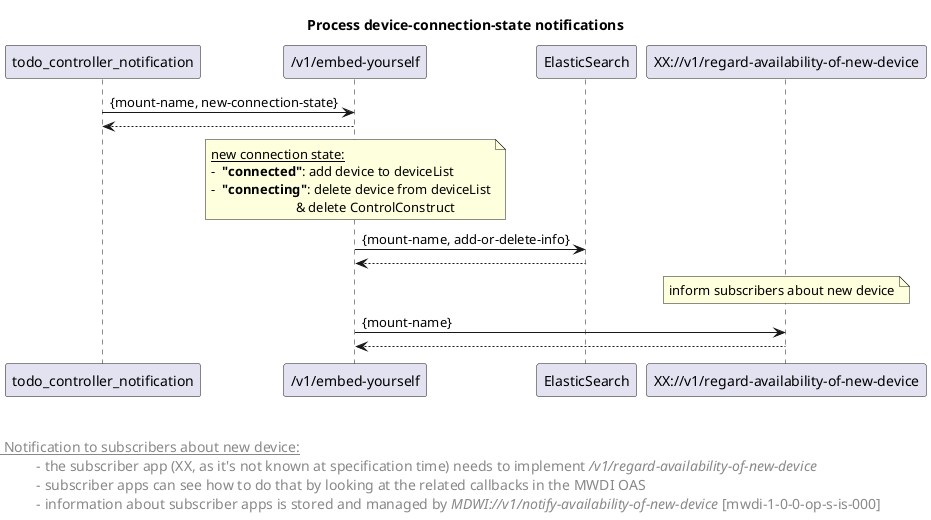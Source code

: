 @startuml
skinparam responseMessageBelowArrow true
skinparam guillemet [ ]
skinparam participant {
  StereotypeFontSize 12  
}
hide stereotype

title Process device-connection-state notifications


'participants
participant "todo_controller_notification" as npConnectionStatusNotif <<mwdi-1-0-0-op-c-is-np-1-0-0-000>>
participant "/v1/embed-yourself" as mwdi <<mwdi-1-0-0-op-s-bm-001>>
participant "ElasticSearch" as es <<mwdi-1-0-0-es-c-es-1-0-0-000>>
participant "XX://v1/regard-availability-of-new-device" as notificationToXX <<mwdi-1-0-0-op-c-is-xx-1-0-0-000>>


npConnectionStatusNotif -> mwdi: {mount-name, new-connection-state}
mwdi --> npConnectionStatusNotif

note over mwdi
 <u>new connection state:</u>
 - <b> "connected"</b>: add device to deviceList
 - <b> "connecting"</b>: delete device from deviceList
                          & delete ControlConstruct
end note

mwdi -> es: {mount-name, add-or-delete-info}
es --> mwdi

'inform subscribers about new device
note over notificationToXX: inform subscribers about new device
mwdi -> notificationToXX: {mount-name}
notificationToXX --> mwdi


left footer 


<u> Notification to subscribers about new device:</u>
\t  - the subscriber app (XX, as it's not known at specification time) needs to implement <i>/v1/regard-availability-of-new-device</i>
\t  - subscriber apps can see how to do that by looking at the related callbacks in the MWDI OAS 
\t  - information about subscriber apps is stored and managed by <i>MDWI://v1/notify-availability-of-new-device</i> [mwdi-1-0-0-op-s-is-000]
end footer

<style>
footer {
  HorizontalAlignment left
  FontSize 14
}
</style>

@enduml
